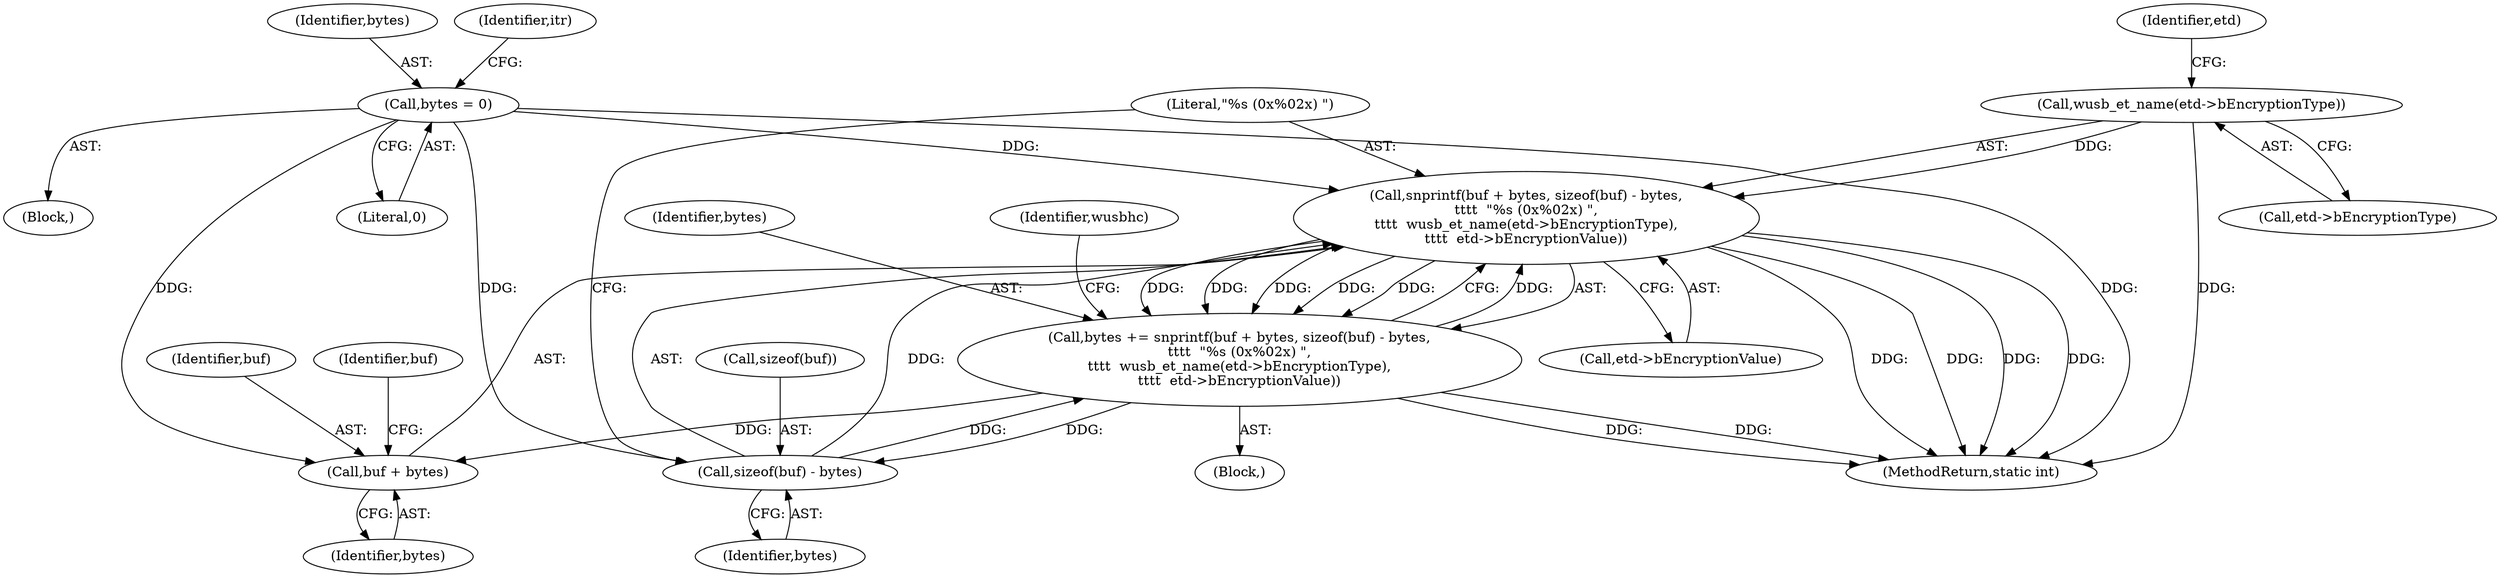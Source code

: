 digraph "0_linux_704620afc70cf47abb9d6a1a57f3825d2bca49cf_1@API" {
"1000339" [label="(Call,snprintf(buf + bytes, sizeof(buf) - bytes,\n\t\t\t\t  \"%s (0x%02x) \",\n\t\t\t\t  wusb_et_name(etd->bEncryptionType),\n\t\t\t\t  etd->bEncryptionValue))"];
"1000281" [label="(Call,bytes = 0)"];
"1000337" [label="(Call,bytes += snprintf(buf + bytes, sizeof(buf) - bytes,\n\t\t\t\t  \"%s (0x%02x) \",\n\t\t\t\t  wusb_et_name(etd->bEncryptionType),\n\t\t\t\t  etd->bEncryptionValue))"];
"1000339" [label="(Call,snprintf(buf + bytes, sizeof(buf) - bytes,\n\t\t\t\t  \"%s (0x%02x) \",\n\t\t\t\t  wusb_et_name(etd->bEncryptionType),\n\t\t\t\t  etd->bEncryptionValue))"];
"1000343" [label="(Call,sizeof(buf) - bytes)"];
"1000348" [label="(Call,wusb_et_name(etd->bEncryptionType))"];
"1000340" [label="(Call,buf + bytes)"];
"1000282" [label="(Identifier,bytes)"];
"1000340" [label="(Call,buf + bytes)"];
"1000345" [label="(Identifier,buf)"];
"1000342" [label="(Identifier,bytes)"];
"1000346" [label="(Identifier,bytes)"];
"1000353" [label="(Identifier,etd)"];
"1000357" [label="(Identifier,wusbhc)"];
"1000378" [label="(MethodReturn,static int)"];
"1000348" [label="(Call,wusb_et_name(etd->bEncryptionType))"];
"1000288" [label="(Block,)"];
"1000337" [label="(Call,bytes += snprintf(buf + bytes, sizeof(buf) - bytes,\n\t\t\t\t  \"%s (0x%02x) \",\n\t\t\t\t  wusb_et_name(etd->bEncryptionType),\n\t\t\t\t  etd->bEncryptionValue))"];
"1000281" [label="(Call,bytes = 0)"];
"1000352" [label="(Call,etd->bEncryptionValue)"];
"1000341" [label="(Identifier,buf)"];
"1000343" [label="(Call,sizeof(buf) - bytes)"];
"1000286" [label="(Identifier,itr)"];
"1000105" [label="(Block,)"];
"1000283" [label="(Literal,0)"];
"1000338" [label="(Identifier,bytes)"];
"1000347" [label="(Literal,\"%s (0x%02x) \")"];
"1000349" [label="(Call,etd->bEncryptionType)"];
"1000344" [label="(Call,sizeof(buf))"];
"1000339" [label="(Call,snprintf(buf + bytes, sizeof(buf) - bytes,\n\t\t\t\t  \"%s (0x%02x) \",\n\t\t\t\t  wusb_et_name(etd->bEncryptionType),\n\t\t\t\t  etd->bEncryptionValue))"];
"1000339" -> "1000337"  [label="AST: "];
"1000339" -> "1000352"  [label="CFG: "];
"1000340" -> "1000339"  [label="AST: "];
"1000343" -> "1000339"  [label="AST: "];
"1000347" -> "1000339"  [label="AST: "];
"1000348" -> "1000339"  [label="AST: "];
"1000352" -> "1000339"  [label="AST: "];
"1000337" -> "1000339"  [label="CFG: "];
"1000339" -> "1000378"  [label="DDG: "];
"1000339" -> "1000378"  [label="DDG: "];
"1000339" -> "1000378"  [label="DDG: "];
"1000339" -> "1000378"  [label="DDG: "];
"1000339" -> "1000337"  [label="DDG: "];
"1000339" -> "1000337"  [label="DDG: "];
"1000339" -> "1000337"  [label="DDG: "];
"1000339" -> "1000337"  [label="DDG: "];
"1000339" -> "1000337"  [label="DDG: "];
"1000281" -> "1000339"  [label="DDG: "];
"1000337" -> "1000339"  [label="DDG: "];
"1000343" -> "1000339"  [label="DDG: "];
"1000348" -> "1000339"  [label="DDG: "];
"1000281" -> "1000105"  [label="AST: "];
"1000281" -> "1000283"  [label="CFG: "];
"1000282" -> "1000281"  [label="AST: "];
"1000283" -> "1000281"  [label="AST: "];
"1000286" -> "1000281"  [label="CFG: "];
"1000281" -> "1000378"  [label="DDG: "];
"1000281" -> "1000340"  [label="DDG: "];
"1000281" -> "1000343"  [label="DDG: "];
"1000337" -> "1000288"  [label="AST: "];
"1000338" -> "1000337"  [label="AST: "];
"1000357" -> "1000337"  [label="CFG: "];
"1000337" -> "1000378"  [label="DDG: "];
"1000337" -> "1000378"  [label="DDG: "];
"1000343" -> "1000337"  [label="DDG: "];
"1000337" -> "1000340"  [label="DDG: "];
"1000337" -> "1000343"  [label="DDG: "];
"1000343" -> "1000346"  [label="CFG: "];
"1000344" -> "1000343"  [label="AST: "];
"1000346" -> "1000343"  [label="AST: "];
"1000347" -> "1000343"  [label="CFG: "];
"1000348" -> "1000349"  [label="CFG: "];
"1000349" -> "1000348"  [label="AST: "];
"1000353" -> "1000348"  [label="CFG: "];
"1000348" -> "1000378"  [label="DDG: "];
"1000340" -> "1000342"  [label="CFG: "];
"1000341" -> "1000340"  [label="AST: "];
"1000342" -> "1000340"  [label="AST: "];
"1000345" -> "1000340"  [label="CFG: "];
}
